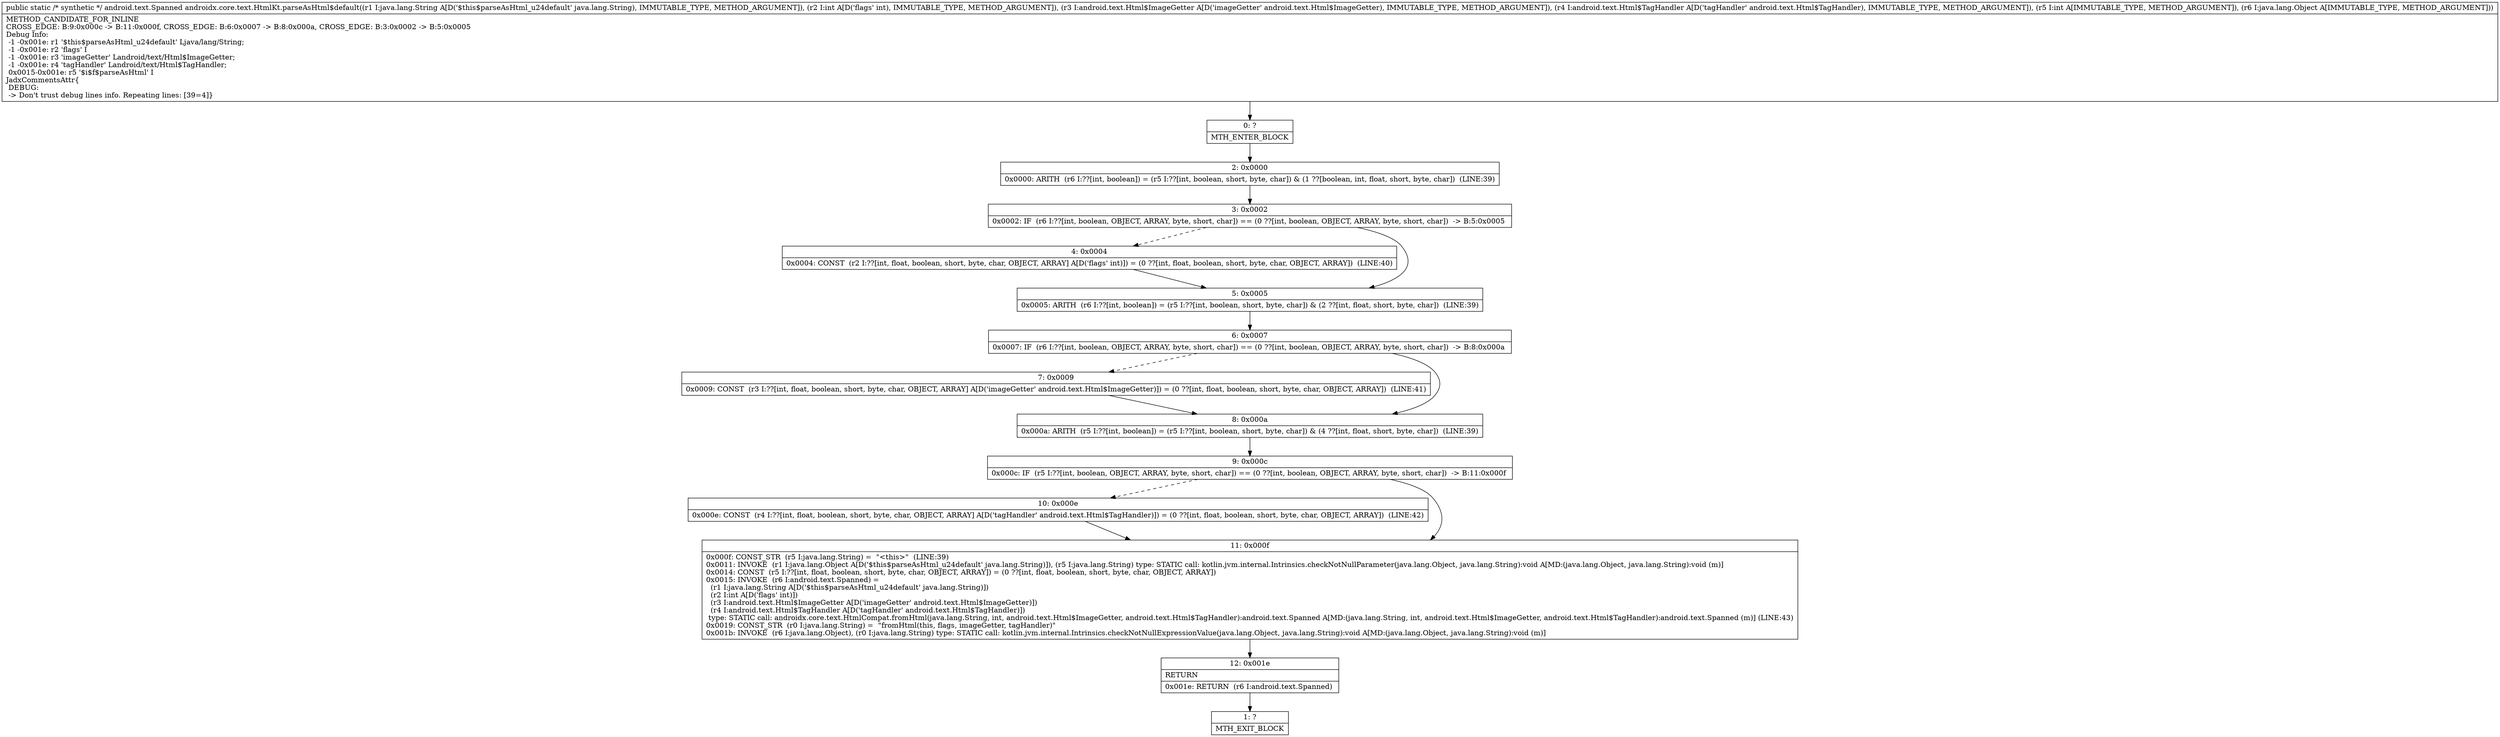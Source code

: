 digraph "CFG forandroidx.core.text.HtmlKt.parseAsHtml$default(Ljava\/lang\/String;ILandroid\/text\/Html$ImageGetter;Landroid\/text\/Html$TagHandler;ILjava\/lang\/Object;)Landroid\/text\/Spanned;" {
Node_0 [shape=record,label="{0\:\ ?|MTH_ENTER_BLOCK\l}"];
Node_2 [shape=record,label="{2\:\ 0x0000|0x0000: ARITH  (r6 I:??[int, boolean]) = (r5 I:??[int, boolean, short, byte, char]) & (1 ??[boolean, int, float, short, byte, char])  (LINE:39)\l}"];
Node_3 [shape=record,label="{3\:\ 0x0002|0x0002: IF  (r6 I:??[int, boolean, OBJECT, ARRAY, byte, short, char]) == (0 ??[int, boolean, OBJECT, ARRAY, byte, short, char])  \-\> B:5:0x0005 \l}"];
Node_4 [shape=record,label="{4\:\ 0x0004|0x0004: CONST  (r2 I:??[int, float, boolean, short, byte, char, OBJECT, ARRAY] A[D('flags' int)]) = (0 ??[int, float, boolean, short, byte, char, OBJECT, ARRAY])  (LINE:40)\l}"];
Node_5 [shape=record,label="{5\:\ 0x0005|0x0005: ARITH  (r6 I:??[int, boolean]) = (r5 I:??[int, boolean, short, byte, char]) & (2 ??[int, float, short, byte, char])  (LINE:39)\l}"];
Node_6 [shape=record,label="{6\:\ 0x0007|0x0007: IF  (r6 I:??[int, boolean, OBJECT, ARRAY, byte, short, char]) == (0 ??[int, boolean, OBJECT, ARRAY, byte, short, char])  \-\> B:8:0x000a \l}"];
Node_7 [shape=record,label="{7\:\ 0x0009|0x0009: CONST  (r3 I:??[int, float, boolean, short, byte, char, OBJECT, ARRAY] A[D('imageGetter' android.text.Html$ImageGetter)]) = (0 ??[int, float, boolean, short, byte, char, OBJECT, ARRAY])  (LINE:41)\l}"];
Node_8 [shape=record,label="{8\:\ 0x000a|0x000a: ARITH  (r5 I:??[int, boolean]) = (r5 I:??[int, boolean, short, byte, char]) & (4 ??[int, float, short, byte, char])  (LINE:39)\l}"];
Node_9 [shape=record,label="{9\:\ 0x000c|0x000c: IF  (r5 I:??[int, boolean, OBJECT, ARRAY, byte, short, char]) == (0 ??[int, boolean, OBJECT, ARRAY, byte, short, char])  \-\> B:11:0x000f \l}"];
Node_10 [shape=record,label="{10\:\ 0x000e|0x000e: CONST  (r4 I:??[int, float, boolean, short, byte, char, OBJECT, ARRAY] A[D('tagHandler' android.text.Html$TagHandler)]) = (0 ??[int, float, boolean, short, byte, char, OBJECT, ARRAY])  (LINE:42)\l}"];
Node_11 [shape=record,label="{11\:\ 0x000f|0x000f: CONST_STR  (r5 I:java.lang.String) =  \"\<this\>\"  (LINE:39)\l0x0011: INVOKE  (r1 I:java.lang.Object A[D('$this$parseAsHtml_u24default' java.lang.String)]), (r5 I:java.lang.String) type: STATIC call: kotlin.jvm.internal.Intrinsics.checkNotNullParameter(java.lang.Object, java.lang.String):void A[MD:(java.lang.Object, java.lang.String):void (m)]\l0x0014: CONST  (r5 I:??[int, float, boolean, short, byte, char, OBJECT, ARRAY]) = (0 ??[int, float, boolean, short, byte, char, OBJECT, ARRAY]) \l0x0015: INVOKE  (r6 I:android.text.Spanned) = \l  (r1 I:java.lang.String A[D('$this$parseAsHtml_u24default' java.lang.String)])\l  (r2 I:int A[D('flags' int)])\l  (r3 I:android.text.Html$ImageGetter A[D('imageGetter' android.text.Html$ImageGetter)])\l  (r4 I:android.text.Html$TagHandler A[D('tagHandler' android.text.Html$TagHandler)])\l type: STATIC call: androidx.core.text.HtmlCompat.fromHtml(java.lang.String, int, android.text.Html$ImageGetter, android.text.Html$TagHandler):android.text.Spanned A[MD:(java.lang.String, int, android.text.Html$ImageGetter, android.text.Html$TagHandler):android.text.Spanned (m)] (LINE:43)\l0x0019: CONST_STR  (r0 I:java.lang.String) =  \"fromHtml(this, flags, imageGetter, tagHandler)\" \l0x001b: INVOKE  (r6 I:java.lang.Object), (r0 I:java.lang.String) type: STATIC call: kotlin.jvm.internal.Intrinsics.checkNotNullExpressionValue(java.lang.Object, java.lang.String):void A[MD:(java.lang.Object, java.lang.String):void (m)]\l}"];
Node_12 [shape=record,label="{12\:\ 0x001e|RETURN\l|0x001e: RETURN  (r6 I:android.text.Spanned) \l}"];
Node_1 [shape=record,label="{1\:\ ?|MTH_EXIT_BLOCK\l}"];
MethodNode[shape=record,label="{public static \/* synthetic *\/ android.text.Spanned androidx.core.text.HtmlKt.parseAsHtml$default((r1 I:java.lang.String A[D('$this$parseAsHtml_u24default' java.lang.String), IMMUTABLE_TYPE, METHOD_ARGUMENT]), (r2 I:int A[D('flags' int), IMMUTABLE_TYPE, METHOD_ARGUMENT]), (r3 I:android.text.Html$ImageGetter A[D('imageGetter' android.text.Html$ImageGetter), IMMUTABLE_TYPE, METHOD_ARGUMENT]), (r4 I:android.text.Html$TagHandler A[D('tagHandler' android.text.Html$TagHandler), IMMUTABLE_TYPE, METHOD_ARGUMENT]), (r5 I:int A[IMMUTABLE_TYPE, METHOD_ARGUMENT]), (r6 I:java.lang.Object A[IMMUTABLE_TYPE, METHOD_ARGUMENT]))  | METHOD_CANDIDATE_FOR_INLINE\lCROSS_EDGE: B:9:0x000c \-\> B:11:0x000f, CROSS_EDGE: B:6:0x0007 \-\> B:8:0x000a, CROSS_EDGE: B:3:0x0002 \-\> B:5:0x0005\lDebug Info:\l  \-1 \-0x001e: r1 '$this$parseAsHtml_u24default' Ljava\/lang\/String;\l  \-1 \-0x001e: r2 'flags' I\l  \-1 \-0x001e: r3 'imageGetter' Landroid\/text\/Html$ImageGetter;\l  \-1 \-0x001e: r4 'tagHandler' Landroid\/text\/Html$TagHandler;\l  0x0015\-0x001e: r5 '$i$f$parseAsHtml' I\lJadxCommentsAttr\{\l DEBUG: \l \-\> Don't trust debug lines info. Repeating lines: [39=4]\}\l}"];
MethodNode -> Node_0;Node_0 -> Node_2;
Node_2 -> Node_3;
Node_3 -> Node_4[style=dashed];
Node_3 -> Node_5;
Node_4 -> Node_5;
Node_5 -> Node_6;
Node_6 -> Node_7[style=dashed];
Node_6 -> Node_8;
Node_7 -> Node_8;
Node_8 -> Node_9;
Node_9 -> Node_10[style=dashed];
Node_9 -> Node_11;
Node_10 -> Node_11;
Node_11 -> Node_12;
Node_12 -> Node_1;
}

